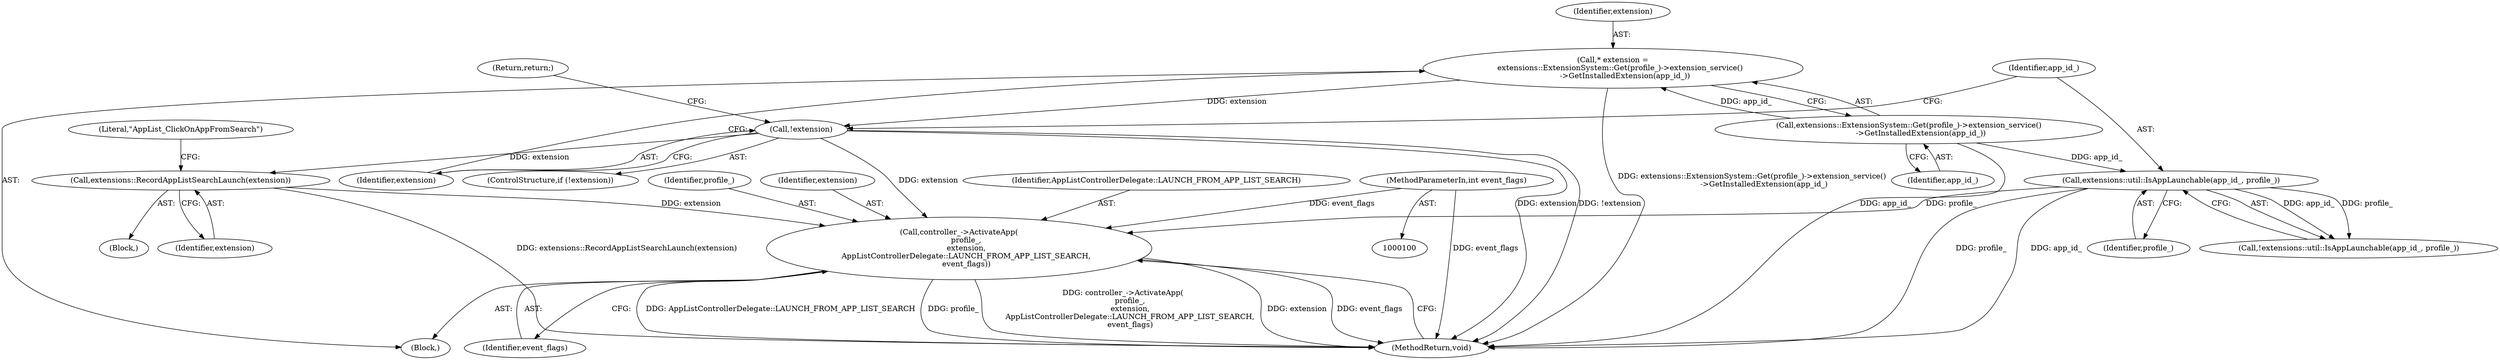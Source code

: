 digraph "1_Chrome_db93178bcaaf7e99ebb18bd51fa99b2feaf47e1f_6@pointer" {
"1000133" [label="(Call,controller_->ActivateApp(\n      profile_,\n      extension,\n      AppListControllerDelegate::LAUNCH_FROM_APP_LIST_SEARCH,\n      event_flags))"];
"1000116" [label="(Call,extensions::util::IsAppLaunchable(app_id_, profile_))"];
"1000108" [label="(Call,extensions::ExtensionSystem::Get(profile_)->extension_service()\n          ->GetInstalledExtension(app_id_))"];
"1000128" [label="(Call,extensions::RecordAppListSearchLaunch(extension))"];
"1000111" [label="(Call,!extension)"];
"1000106" [label="(Call,* extension =\n      extensions::ExtensionSystem::Get(profile_)->extension_service()\n          ->GetInstalledExtension(app_id_))"];
"1000101" [label="(MethodParameterIn,int event_flags)"];
"1000137" [label="(Identifier,event_flags)"];
"1000109" [label="(Identifier,app_id_)"];
"1000102" [label="(Block,)"];
"1000129" [label="(Identifier,extension)"];
"1000101" [label="(MethodParameterIn,int event_flags)"];
"1000127" [label="(Block,)"];
"1000118" [label="(Identifier,profile_)"];
"1000112" [label="(Identifier,extension)"];
"1000107" [label="(Identifier,extension)"];
"1000115" [label="(Call,!extensions::util::IsAppLaunchable(app_id_, profile_))"];
"1000136" [label="(Identifier,AppListControllerDelegate::LAUNCH_FROM_APP_LIST_SEARCH)"];
"1000132" [label="(Literal,\"AppList_ClickOnAppFromSearch\")"];
"1000106" [label="(Call,* extension =\n      extensions::ExtensionSystem::Get(profile_)->extension_service()\n          ->GetInstalledExtension(app_id_))"];
"1000128" [label="(Call,extensions::RecordAppListSearchLaunch(extension))"];
"1000116" [label="(Call,extensions::util::IsAppLaunchable(app_id_, profile_))"];
"1000133" [label="(Call,controller_->ActivateApp(\n      profile_,\n      extension,\n      AppListControllerDelegate::LAUNCH_FROM_APP_LIST_SEARCH,\n      event_flags))"];
"1000138" [label="(MethodReturn,void)"];
"1000111" [label="(Call,!extension)"];
"1000134" [label="(Identifier,profile_)"];
"1000113" [label="(Return,return;)"];
"1000108" [label="(Call,extensions::ExtensionSystem::Get(profile_)->extension_service()\n          ->GetInstalledExtension(app_id_))"];
"1000135" [label="(Identifier,extension)"];
"1000117" [label="(Identifier,app_id_)"];
"1000110" [label="(ControlStructure,if (!extension))"];
"1000133" -> "1000102"  [label="AST: "];
"1000133" -> "1000137"  [label="CFG: "];
"1000134" -> "1000133"  [label="AST: "];
"1000135" -> "1000133"  [label="AST: "];
"1000136" -> "1000133"  [label="AST: "];
"1000137" -> "1000133"  [label="AST: "];
"1000138" -> "1000133"  [label="CFG: "];
"1000133" -> "1000138"  [label="DDG: AppListControllerDelegate::LAUNCH_FROM_APP_LIST_SEARCH"];
"1000133" -> "1000138"  [label="DDG: profile_"];
"1000133" -> "1000138"  [label="DDG: controller_->ActivateApp(\n      profile_,\n      extension,\n      AppListControllerDelegate::LAUNCH_FROM_APP_LIST_SEARCH,\n      event_flags)"];
"1000133" -> "1000138"  [label="DDG: extension"];
"1000133" -> "1000138"  [label="DDG: event_flags"];
"1000116" -> "1000133"  [label="DDG: profile_"];
"1000128" -> "1000133"  [label="DDG: extension"];
"1000111" -> "1000133"  [label="DDG: extension"];
"1000101" -> "1000133"  [label="DDG: event_flags"];
"1000116" -> "1000115"  [label="AST: "];
"1000116" -> "1000118"  [label="CFG: "];
"1000117" -> "1000116"  [label="AST: "];
"1000118" -> "1000116"  [label="AST: "];
"1000115" -> "1000116"  [label="CFG: "];
"1000116" -> "1000138"  [label="DDG: app_id_"];
"1000116" -> "1000138"  [label="DDG: profile_"];
"1000116" -> "1000115"  [label="DDG: app_id_"];
"1000116" -> "1000115"  [label="DDG: profile_"];
"1000108" -> "1000116"  [label="DDG: app_id_"];
"1000108" -> "1000106"  [label="AST: "];
"1000108" -> "1000109"  [label="CFG: "];
"1000109" -> "1000108"  [label="AST: "];
"1000106" -> "1000108"  [label="CFG: "];
"1000108" -> "1000138"  [label="DDG: app_id_"];
"1000108" -> "1000106"  [label="DDG: app_id_"];
"1000128" -> "1000127"  [label="AST: "];
"1000128" -> "1000129"  [label="CFG: "];
"1000129" -> "1000128"  [label="AST: "];
"1000132" -> "1000128"  [label="CFG: "];
"1000128" -> "1000138"  [label="DDG: extensions::RecordAppListSearchLaunch(extension)"];
"1000111" -> "1000128"  [label="DDG: extension"];
"1000111" -> "1000110"  [label="AST: "];
"1000111" -> "1000112"  [label="CFG: "];
"1000112" -> "1000111"  [label="AST: "];
"1000113" -> "1000111"  [label="CFG: "];
"1000117" -> "1000111"  [label="CFG: "];
"1000111" -> "1000138"  [label="DDG: extension"];
"1000111" -> "1000138"  [label="DDG: !extension"];
"1000106" -> "1000111"  [label="DDG: extension"];
"1000106" -> "1000102"  [label="AST: "];
"1000107" -> "1000106"  [label="AST: "];
"1000112" -> "1000106"  [label="CFG: "];
"1000106" -> "1000138"  [label="DDG: extensions::ExtensionSystem::Get(profile_)->extension_service()\n          ->GetInstalledExtension(app_id_)"];
"1000101" -> "1000100"  [label="AST: "];
"1000101" -> "1000138"  [label="DDG: event_flags"];
}
